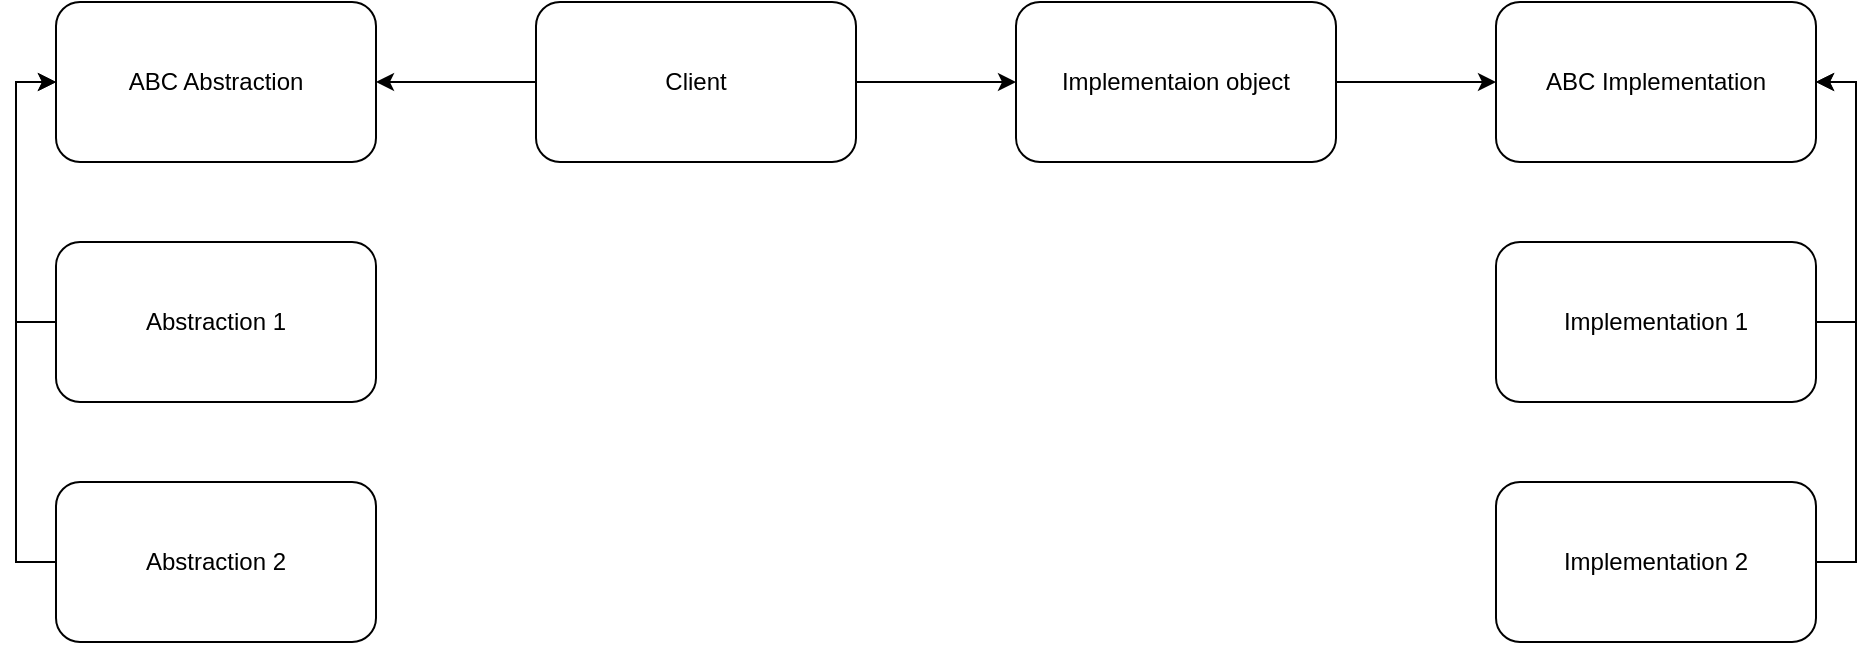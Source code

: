 <mxfile version="19.0.3" type="device"><diagram id="x9oH4P4aO4cOI6TdEa8a" name="Page-1"><mxGraphModel dx="1422" dy="861" grid="1" gridSize="10" guides="1" tooltips="1" connect="1" arrows="1" fold="1" page="0" pageScale="1" pageWidth="850" pageHeight="1100" math="0" shadow="0"><root><mxCell id="0"/><mxCell id="1" parent="0"/><mxCell id="84BmNXLw2HKYk0XpHVCB-10" style="edgeStyle=orthogonalEdgeStyle;rounded=0;orthogonalLoop=1;jettySize=auto;html=1;exitX=1;exitY=0.5;exitDx=0;exitDy=0;entryX=0;entryY=0.5;entryDx=0;entryDy=0;" parent="1" source="84BmNXLw2HKYk0XpHVCB-7" target="84BmNXLw2HKYk0XpHVCB-9" edge="1"><mxGeometry relative="1" as="geometry"/></mxCell><mxCell id="2" value="ABC Abstraction" style="rounded=1;whiteSpace=wrap;html=1;" parent="1" vertex="1"><mxGeometry x="120" y="160" width="160" height="80" as="geometry"/></mxCell><mxCell id="84BmNXLw2HKYk0XpHVCB-6" style="edgeStyle=orthogonalEdgeStyle;rounded=0;orthogonalLoop=1;jettySize=auto;html=1;exitX=0;exitY=0.5;exitDx=0;exitDy=0;entryX=0;entryY=0.5;entryDx=0;entryDy=0;" parent="1" source="3" target="2" edge="1"><mxGeometry relative="1" as="geometry"/></mxCell><mxCell id="3" value="Abstraction 1" style="rounded=1;whiteSpace=wrap;html=1;" parent="1" vertex="1"><mxGeometry x="120" y="280" width="160" height="80" as="geometry"/></mxCell><mxCell id="84BmNXLw2HKYk0XpHVCB-5" style="edgeStyle=orthogonalEdgeStyle;rounded=0;orthogonalLoop=1;jettySize=auto;html=1;exitX=0;exitY=0.5;exitDx=0;exitDy=0;entryX=0;entryY=0.5;entryDx=0;entryDy=0;" parent="1" source="5" target="2" edge="1"><mxGeometry relative="1" as="geometry"/></mxCell><mxCell id="5" value="Abstraction 2" style="rounded=1;whiteSpace=wrap;html=1;" parent="1" vertex="1"><mxGeometry x="120" y="400" width="160" height="80" as="geometry"/></mxCell><mxCell id="84BmNXLw2HKYk0XpHVCB-8" style="edgeStyle=orthogonalEdgeStyle;rounded=0;orthogonalLoop=1;jettySize=auto;html=1;exitX=0;exitY=0.5;exitDx=0;exitDy=0;entryX=1;entryY=0.5;entryDx=0;entryDy=0;" parent="1" source="84BmNXLw2HKYk0XpHVCB-7" target="2" edge="1"><mxGeometry relative="1" as="geometry"/></mxCell><mxCell id="84BmNXLw2HKYk0XpHVCB-7" value="Client" style="rounded=1;whiteSpace=wrap;html=1;" parent="1" vertex="1"><mxGeometry x="360" y="160" width="160" height="80" as="geometry"/></mxCell><mxCell id="84BmNXLw2HKYk0XpHVCB-18" style="edgeStyle=orthogonalEdgeStyle;rounded=0;orthogonalLoop=1;jettySize=auto;html=1;exitX=1;exitY=0.5;exitDx=0;exitDy=0;entryX=0;entryY=0.5;entryDx=0;entryDy=0;" parent="1" source="84BmNXLw2HKYk0XpHVCB-9" target="84BmNXLw2HKYk0XpHVCB-11" edge="1"><mxGeometry relative="1" as="geometry"/></mxCell><mxCell id="84BmNXLw2HKYk0XpHVCB-9" value="Implementaion object" style="rounded=1;whiteSpace=wrap;html=1;" parent="1" vertex="1"><mxGeometry x="600" y="160" width="160" height="80" as="geometry"/></mxCell><mxCell id="84BmNXLw2HKYk0XpHVCB-11" value="ABC Implementation" style="rounded=1;whiteSpace=wrap;html=1;" parent="1" vertex="1"><mxGeometry x="840" y="160" width="160" height="80" as="geometry"/></mxCell><mxCell id="84BmNXLw2HKYk0XpHVCB-16" style="edgeStyle=orthogonalEdgeStyle;rounded=0;orthogonalLoop=1;jettySize=auto;html=1;exitX=1;exitY=0.5;exitDx=0;exitDy=0;entryX=1;entryY=0.5;entryDx=0;entryDy=0;" parent="1" source="84BmNXLw2HKYk0XpHVCB-12" target="84BmNXLw2HKYk0XpHVCB-11" edge="1"><mxGeometry relative="1" as="geometry"/></mxCell><mxCell id="84BmNXLw2HKYk0XpHVCB-12" value="Implementation&amp;nbsp;1" style="rounded=1;whiteSpace=wrap;html=1;" parent="1" vertex="1"><mxGeometry x="840" y="280" width="160" height="80" as="geometry"/></mxCell><mxCell id="84BmNXLw2HKYk0XpHVCB-14" style="edgeStyle=orthogonalEdgeStyle;rounded=0;orthogonalLoop=1;jettySize=auto;html=1;exitX=1;exitY=0.5;exitDx=0;exitDy=0;entryX=1;entryY=0.5;entryDx=0;entryDy=0;" parent="1" source="84BmNXLw2HKYk0XpHVCB-13" target="84BmNXLw2HKYk0XpHVCB-11" edge="1"><mxGeometry relative="1" as="geometry"/></mxCell><mxCell id="84BmNXLw2HKYk0XpHVCB-13" value="Implementation&amp;nbsp;2" style="rounded=1;whiteSpace=wrap;html=1;" parent="1" vertex="1"><mxGeometry x="840" y="400" width="160" height="80" as="geometry"/></mxCell></root></mxGraphModel></diagram></mxfile>
